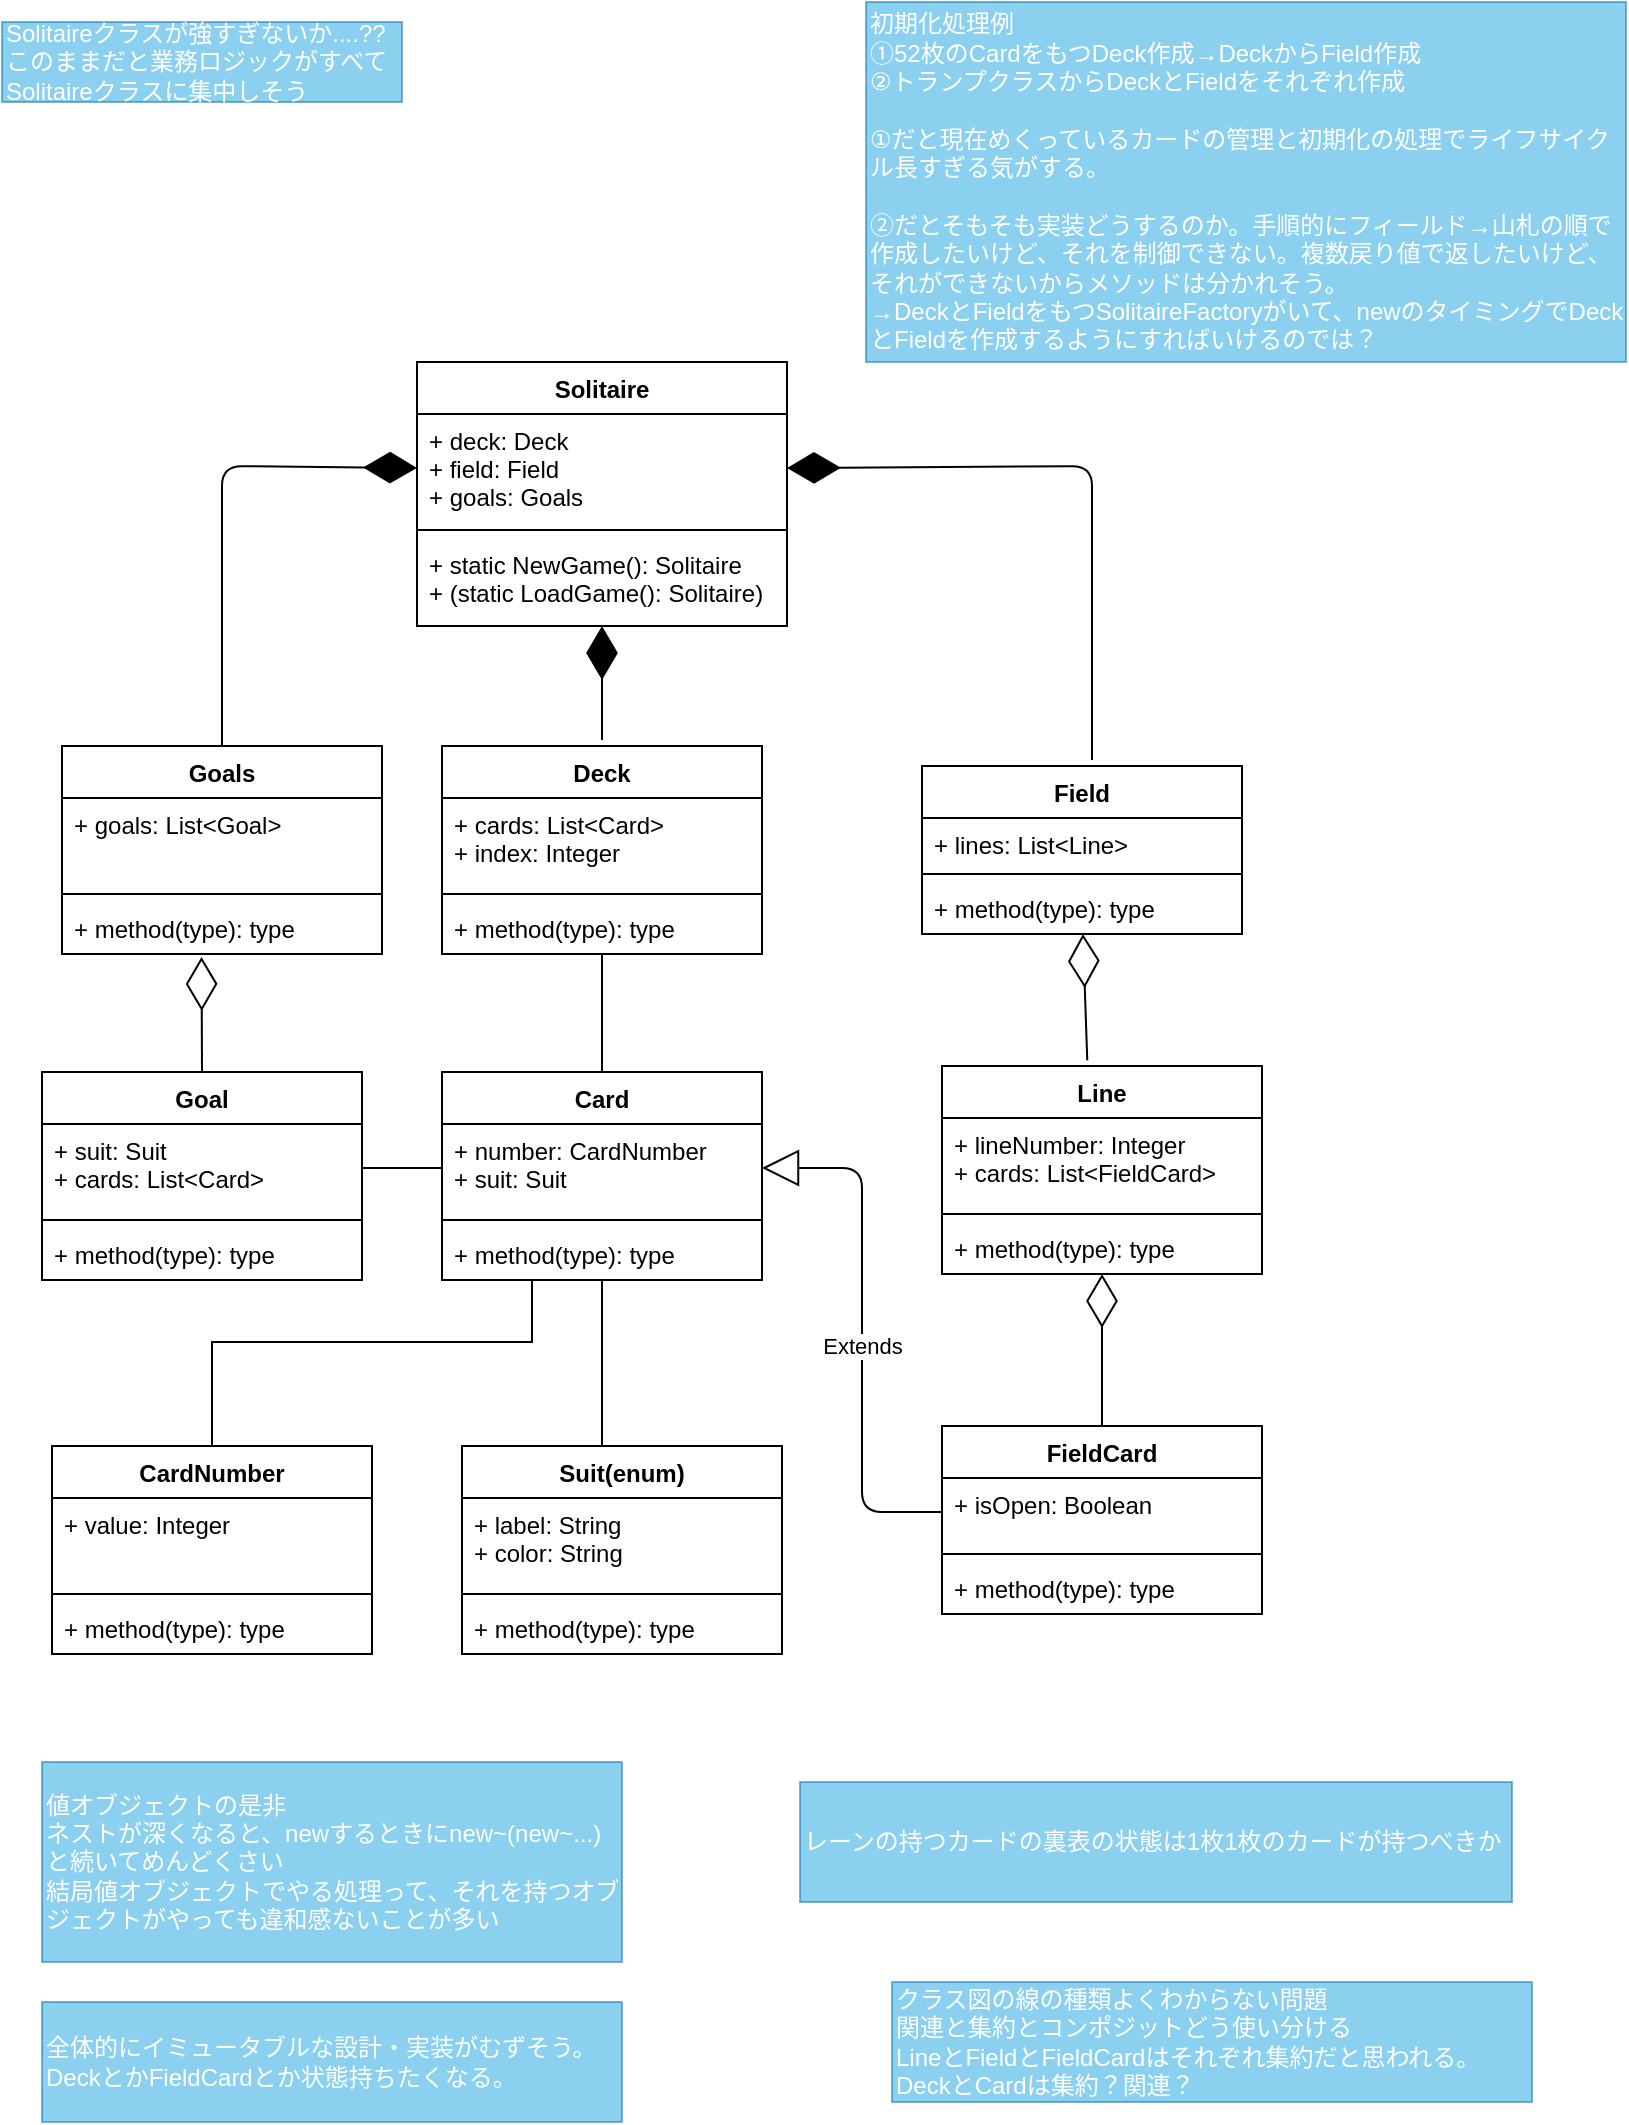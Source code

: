 <mxfile>
    <diagram id="ShvGQj9uCo0mxuRnpL4O" name="ページ1">
        <mxGraphModel dx="1264" dy="920" grid="1" gridSize="10" guides="1" tooltips="1" connect="1" arrows="1" fold="1" page="1" pageScale="1" pageWidth="827" pageHeight="1169" math="0" shadow="0">
            <root>
                <mxCell id="0"/>
                <mxCell id="1" parent="0"/>
                <mxCell id="2" value="Card" style="swimlane;fontStyle=1;align=center;verticalAlign=top;childLayout=stackLayout;horizontal=1;startSize=26;horizontalStack=0;resizeParent=1;resizeParentMax=0;resizeLast=0;collapsible=1;marginBottom=0;" parent="1" vertex="1">
                    <mxGeometry x="235" y="545" width="160" height="104" as="geometry"/>
                </mxCell>
                <mxCell id="3" value="+ number: CardNumber&#10;+ suit: Suit" style="text;strokeColor=none;fillColor=none;align=left;verticalAlign=top;spacingLeft=4;spacingRight=4;overflow=hidden;rotatable=0;points=[[0,0.5],[1,0.5]];portConstraint=eastwest;" parent="2" vertex="1">
                    <mxGeometry y="26" width="160" height="44" as="geometry"/>
                </mxCell>
                <mxCell id="4" value="" style="line;strokeWidth=1;fillColor=none;align=left;verticalAlign=middle;spacingTop=-1;spacingLeft=3;spacingRight=3;rotatable=0;labelPosition=right;points=[];portConstraint=eastwest;" parent="2" vertex="1">
                    <mxGeometry y="70" width="160" height="8" as="geometry"/>
                </mxCell>
                <mxCell id="5" value="+ method(type): type" style="text;strokeColor=none;fillColor=none;align=left;verticalAlign=top;spacingLeft=4;spacingRight=4;overflow=hidden;rotatable=0;points=[[0,0.5],[1,0.5]];portConstraint=eastwest;" parent="2" vertex="1">
                    <mxGeometry y="78" width="160" height="26" as="geometry"/>
                </mxCell>
                <mxCell id="6" value="Deck" style="swimlane;fontStyle=1;align=center;verticalAlign=top;childLayout=stackLayout;horizontal=1;startSize=26;horizontalStack=0;resizeParent=1;resizeParentMax=0;resizeLast=0;collapsible=1;marginBottom=0;" parent="1" vertex="1">
                    <mxGeometry x="235" y="382" width="160" height="104" as="geometry"/>
                </mxCell>
                <mxCell id="7" value="+ cards: List&lt;Card&gt;&#10;+ index: Integer" style="text;strokeColor=none;fillColor=none;align=left;verticalAlign=top;spacingLeft=4;spacingRight=4;overflow=hidden;rotatable=0;points=[[0,0.5],[1,0.5]];portConstraint=eastwest;" parent="6" vertex="1">
                    <mxGeometry y="26" width="160" height="44" as="geometry"/>
                </mxCell>
                <mxCell id="8" value="" style="line;strokeWidth=1;fillColor=none;align=left;verticalAlign=middle;spacingTop=-1;spacingLeft=3;spacingRight=3;rotatable=0;labelPosition=right;points=[];portConstraint=eastwest;" parent="6" vertex="1">
                    <mxGeometry y="70" width="160" height="8" as="geometry"/>
                </mxCell>
                <mxCell id="9" value="+ method(type): type" style="text;strokeColor=none;fillColor=none;align=left;verticalAlign=top;spacingLeft=4;spacingRight=4;overflow=hidden;rotatable=0;points=[[0,0.5],[1,0.5]];portConstraint=eastwest;" parent="6" vertex="1">
                    <mxGeometry y="78" width="160" height="26" as="geometry"/>
                </mxCell>
                <mxCell id="11" value="Line" style="swimlane;fontStyle=1;align=center;verticalAlign=top;childLayout=stackLayout;horizontal=1;startSize=26;horizontalStack=0;resizeParent=1;resizeParentMax=0;resizeLast=0;collapsible=1;marginBottom=0;" parent="1" vertex="1">
                    <mxGeometry x="485" y="542" width="160" height="104" as="geometry"/>
                </mxCell>
                <mxCell id="12" value="+ lineNumber: Integer&#10;+ cards: List&lt;FieldCard&gt;" style="text;strokeColor=none;fillColor=none;align=left;verticalAlign=top;spacingLeft=4;spacingRight=4;overflow=hidden;rotatable=0;points=[[0,0.5],[1,0.5]];portConstraint=eastwest;" parent="11" vertex="1">
                    <mxGeometry y="26" width="160" height="44" as="geometry"/>
                </mxCell>
                <mxCell id="13" value="" style="line;strokeWidth=1;fillColor=none;align=left;verticalAlign=middle;spacingTop=-1;spacingLeft=3;spacingRight=3;rotatable=0;labelPosition=right;points=[];portConstraint=eastwest;" parent="11" vertex="1">
                    <mxGeometry y="70" width="160" height="8" as="geometry"/>
                </mxCell>
                <mxCell id="14" value="+ method(type): type" style="text;strokeColor=none;fillColor=none;align=left;verticalAlign=top;spacingLeft=4;spacingRight=4;overflow=hidden;rotatable=0;points=[[0,0.5],[1,0.5]];portConstraint=eastwest;" parent="11" vertex="1">
                    <mxGeometry y="78" width="160" height="26" as="geometry"/>
                </mxCell>
                <mxCell id="15" value="FieldCard" style="swimlane;fontStyle=1;align=center;verticalAlign=top;childLayout=stackLayout;horizontal=1;startSize=26;horizontalStack=0;resizeParent=1;resizeParentMax=0;resizeLast=0;collapsible=1;marginBottom=0;" parent="1" vertex="1">
                    <mxGeometry x="485" y="722" width="160" height="94" as="geometry"/>
                </mxCell>
                <mxCell id="16" value="+ isOpen: Boolean" style="text;strokeColor=none;fillColor=none;align=left;verticalAlign=top;spacingLeft=4;spacingRight=4;overflow=hidden;rotatable=0;points=[[0,0.5],[1,0.5]];portConstraint=eastwest;" parent="15" vertex="1">
                    <mxGeometry y="26" width="160" height="34" as="geometry"/>
                </mxCell>
                <mxCell id="17" value="" style="line;strokeWidth=1;fillColor=none;align=left;verticalAlign=middle;spacingTop=-1;spacingLeft=3;spacingRight=3;rotatable=0;labelPosition=right;points=[];portConstraint=eastwest;" parent="15" vertex="1">
                    <mxGeometry y="60" width="160" height="8" as="geometry"/>
                </mxCell>
                <mxCell id="18" value="+ method(type): type" style="text;strokeColor=none;fillColor=none;align=left;verticalAlign=top;spacingLeft=4;spacingRight=4;overflow=hidden;rotatable=0;points=[[0,0.5],[1,0.5]];portConstraint=eastwest;" parent="15" vertex="1">
                    <mxGeometry y="68" width="160" height="26" as="geometry"/>
                </mxCell>
                <mxCell id="19" value="Field" style="swimlane;fontStyle=1;align=center;verticalAlign=top;childLayout=stackLayout;horizontal=1;startSize=26;horizontalStack=0;resizeParent=1;resizeParentMax=0;resizeLast=0;collapsible=1;marginBottom=0;" parent="1" vertex="1">
                    <mxGeometry x="475" y="392" width="160" height="84" as="geometry"/>
                </mxCell>
                <mxCell id="20" value="+ lines: List&lt;Line&gt;" style="text;strokeColor=none;fillColor=none;align=left;verticalAlign=top;spacingLeft=4;spacingRight=4;overflow=hidden;rotatable=0;points=[[0,0.5],[1,0.5]];portConstraint=eastwest;" parent="19" vertex="1">
                    <mxGeometry y="26" width="160" height="24" as="geometry"/>
                </mxCell>
                <mxCell id="21" value="" style="line;strokeWidth=1;fillColor=none;align=left;verticalAlign=middle;spacingTop=-1;spacingLeft=3;spacingRight=3;rotatable=0;labelPosition=right;points=[];portConstraint=eastwest;" parent="19" vertex="1">
                    <mxGeometry y="50" width="160" height="8" as="geometry"/>
                </mxCell>
                <mxCell id="22" value="+ method(type): type" style="text;strokeColor=none;fillColor=none;align=left;verticalAlign=top;spacingLeft=4;spacingRight=4;overflow=hidden;rotatable=0;points=[[0,0.5],[1,0.5]];portConstraint=eastwest;" parent="19" vertex="1">
                    <mxGeometry y="58" width="160" height="26" as="geometry"/>
                </mxCell>
                <mxCell id="23" value="Goal" style="swimlane;fontStyle=1;align=center;verticalAlign=top;childLayout=stackLayout;horizontal=1;startSize=26;horizontalStack=0;resizeParent=1;resizeParentMax=0;resizeLast=0;collapsible=1;marginBottom=0;" parent="1" vertex="1">
                    <mxGeometry x="35" y="545" width="160" height="104" as="geometry"/>
                </mxCell>
                <mxCell id="24" value="+ suit: Suit&#10;+ cards: List&lt;Card&gt;" style="text;strokeColor=none;fillColor=none;align=left;verticalAlign=top;spacingLeft=4;spacingRight=4;overflow=hidden;rotatable=0;points=[[0,0.5],[1,0.5]];portConstraint=eastwest;" parent="23" vertex="1">
                    <mxGeometry y="26" width="160" height="44" as="geometry"/>
                </mxCell>
                <mxCell id="25" value="" style="line;strokeWidth=1;fillColor=none;align=left;verticalAlign=middle;spacingTop=-1;spacingLeft=3;spacingRight=3;rotatable=0;labelPosition=right;points=[];portConstraint=eastwest;" parent="23" vertex="1">
                    <mxGeometry y="70" width="160" height="8" as="geometry"/>
                </mxCell>
                <mxCell id="26" value="+ method(type): type" style="text;strokeColor=none;fillColor=none;align=left;verticalAlign=top;spacingLeft=4;spacingRight=4;overflow=hidden;rotatable=0;points=[[0,0.5],[1,0.5]];portConstraint=eastwest;" parent="23" vertex="1">
                    <mxGeometry y="78" width="160" height="26" as="geometry"/>
                </mxCell>
                <mxCell id="27" value="Goals" style="swimlane;fontStyle=1;align=center;verticalAlign=top;childLayout=stackLayout;horizontal=1;startSize=26;horizontalStack=0;resizeParent=1;resizeParentMax=0;resizeLast=0;collapsible=1;marginBottom=0;" parent="1" vertex="1">
                    <mxGeometry x="45" y="382" width="160" height="104" as="geometry"/>
                </mxCell>
                <mxCell id="28" value="+ goals: List&lt;Goal&gt;" style="text;strokeColor=none;fillColor=none;align=left;verticalAlign=top;spacingLeft=4;spacingRight=4;overflow=hidden;rotatable=0;points=[[0,0.5],[1,0.5]];portConstraint=eastwest;" parent="27" vertex="1">
                    <mxGeometry y="26" width="160" height="44" as="geometry"/>
                </mxCell>
                <mxCell id="29" value="" style="line;strokeWidth=1;fillColor=none;align=left;verticalAlign=middle;spacingTop=-1;spacingLeft=3;spacingRight=3;rotatable=0;labelPosition=right;points=[];portConstraint=eastwest;" parent="27" vertex="1">
                    <mxGeometry y="70" width="160" height="8" as="geometry"/>
                </mxCell>
                <mxCell id="30" value="+ method(type): type" style="text;strokeColor=none;fillColor=none;align=left;verticalAlign=top;spacingLeft=4;spacingRight=4;overflow=hidden;rotatable=0;points=[[0,0.5],[1,0.5]];portConstraint=eastwest;" parent="27" vertex="1">
                    <mxGeometry y="78" width="160" height="26" as="geometry"/>
                </mxCell>
                <mxCell id="31" value="Suit(enum)" style="swimlane;fontStyle=1;align=center;verticalAlign=top;childLayout=stackLayout;horizontal=1;startSize=26;horizontalStack=0;resizeParent=1;resizeParentMax=0;resizeLast=0;collapsible=1;marginBottom=0;" parent="1" vertex="1">
                    <mxGeometry x="245" y="732" width="160" height="104" as="geometry"/>
                </mxCell>
                <mxCell id="32" value="+ label: String &#10;+ color: String" style="text;strokeColor=none;fillColor=none;align=left;verticalAlign=top;spacingLeft=4;spacingRight=4;overflow=hidden;rotatable=0;points=[[0,0.5],[1,0.5]];portConstraint=eastwest;" parent="31" vertex="1">
                    <mxGeometry y="26" width="160" height="44" as="geometry"/>
                </mxCell>
                <mxCell id="33" value="" style="line;strokeWidth=1;fillColor=none;align=left;verticalAlign=middle;spacingTop=-1;spacingLeft=3;spacingRight=3;rotatable=0;labelPosition=right;points=[];portConstraint=eastwest;" parent="31" vertex="1">
                    <mxGeometry y="70" width="160" height="8" as="geometry"/>
                </mxCell>
                <mxCell id="34" value="+ method(type): type" style="text;strokeColor=none;fillColor=none;align=left;verticalAlign=top;spacingLeft=4;spacingRight=4;overflow=hidden;rotatable=0;points=[[0,0.5],[1,0.5]];portConstraint=eastwest;" parent="31" vertex="1">
                    <mxGeometry y="78" width="160" height="26" as="geometry"/>
                </mxCell>
                <mxCell id="35" value="初期化処理例&lt;br&gt;①52枚のCardをもつDeck作成→DeckからField作成&lt;br&gt;②トランプクラスからDeckとFieldをそれぞれ作成&lt;br&gt;&lt;br&gt;①だと現在めくっているカードの管理と初期化の処理でライフサイクル長すぎる気がする。&lt;br&gt;&lt;br&gt;②だとそもそも実装どうするのか。手順的にフィールド→山札の順で作成したいけど、それを制御できない。複数戻り値で返したいけど、それができないからメソッドは分かれそう。&lt;br&gt;→DeckとFieldをもつSolitaireFactoryがいて、newのタイミングでDeckとFieldを作成するようにすればいけるのでは？" style="rounded=1;whiteSpace=wrap;html=1;align=left;arcSize=0;fillColor=#1ba1e2;strokeColor=#006EAF;fontColor=#ffffff;opacity=50;" parent="1" vertex="1">
                    <mxGeometry x="447" y="10" width="380" height="180" as="geometry"/>
                </mxCell>
                <mxCell id="36" value="全体的にイミュータブルな設計・実装がむずそう。&lt;br&gt;DeckとかFieldCardとか状態持ちたくなる。" style="rounded=1;whiteSpace=wrap;html=1;align=left;arcSize=0;fillColor=#1ba1e2;strokeColor=#006EAF;fontColor=#ffffff;opacity=50;" parent="1" vertex="1">
                    <mxGeometry x="35" y="1010" width="290" height="60" as="geometry"/>
                </mxCell>
                <mxCell id="40" value="Extends" style="endArrow=block;endSize=16;endFill=0;html=1;exitX=0;exitY=0.5;exitDx=0;exitDy=0;entryX=1;entryY=0.5;entryDx=0;entryDy=0;" parent="1" source="16" target="3" edge="1">
                    <mxGeometry x="-0.061" width="160" relative="1" as="geometry">
                        <mxPoint x="395" y="502" as="sourcePoint"/>
                        <mxPoint x="555" y="502" as="targetPoint"/>
                        <Array as="points">
                            <mxPoint x="445" y="765"/>
                            <mxPoint x="445" y="593"/>
                        </Array>
                        <mxPoint as="offset"/>
                    </mxGeometry>
                </mxCell>
                <mxCell id="41" value="" style="endArrow=none;html=1;edgeStyle=orthogonalEdgeStyle;" parent="1" target="5" edge="1">
                    <mxGeometry relative="1" as="geometry">
                        <mxPoint x="315" y="732" as="sourcePoint"/>
                        <mxPoint x="315" y="652" as="targetPoint"/>
                        <Array as="points">
                            <mxPoint x="315" y="732"/>
                        </Array>
                    </mxGeometry>
                </mxCell>
                <mxCell id="44" value="" style="endArrow=diamondThin;endFill=0;endSize=24;html=1;exitX=0.454;exitY=-0.027;exitDx=0;exitDy=0;exitPerimeter=0;" parent="1" source="11" target="22" edge="1">
                    <mxGeometry width="160" relative="1" as="geometry">
                        <mxPoint x="255" y="612" as="sourcePoint"/>
                        <mxPoint x="615" y="842" as="targetPoint"/>
                    </mxGeometry>
                </mxCell>
                <mxCell id="45" value="クラス図の線の種類よくわからない問題&lt;br&gt;関連と集約とコンポジットどう使い分ける&lt;br&gt;LineとFieldとFieldCardはそれぞれ集約だと思われる。&lt;br&gt;DeckとCardは集約？関連？" style="rounded=1;whiteSpace=wrap;html=1;align=left;arcSize=0;fillColor=#1ba1e2;strokeColor=#006EAF;fontColor=#ffffff;opacity=50;" parent="1" vertex="1">
                    <mxGeometry x="460" y="1000" width="320" height="60" as="geometry"/>
                </mxCell>
                <mxCell id="46" value="" style="endArrow=diamondThin;endFill=0;endSize=24;html=1;entryX=0.5;entryY=1;entryDx=0;entryDy=0;exitX=0.5;exitY=0;exitDx=0;exitDy=0;" parent="1" source="15" target="11" edge="1">
                    <mxGeometry width="160" relative="1" as="geometry">
                        <mxPoint x="565" y="644" as="sourcePoint"/>
                        <mxPoint x="568" y="702" as="targetPoint"/>
                    </mxGeometry>
                </mxCell>
                <mxCell id="47" value="" style="endArrow=none;html=1;edgeStyle=orthogonalEdgeStyle;entryX=0.5;entryY=0;entryDx=0;entryDy=0;" parent="1" source="9" target="2" edge="1">
                    <mxGeometry relative="1" as="geometry">
                        <mxPoint x="315" y="502" as="sourcePoint"/>
                        <mxPoint x="245" y="603" as="targetPoint"/>
                        <Array as="points">
                            <mxPoint x="315" y="492"/>
                            <mxPoint x="315" y="492"/>
                        </Array>
                    </mxGeometry>
                </mxCell>
                <mxCell id="48" value="" style="endArrow=none;html=1;edgeStyle=orthogonalEdgeStyle;entryX=1;entryY=0.5;entryDx=0;entryDy=0;exitX=0;exitY=0.5;exitDx=0;exitDy=0;" parent="1" source="3" target="24" edge="1">
                    <mxGeometry relative="1" as="geometry">
                        <mxPoint x="314.71" y="649" as="sourcePoint"/>
                        <mxPoint x="314.71" y="708" as="targetPoint"/>
                        <Array as="points"/>
                    </mxGeometry>
                </mxCell>
                <mxCell id="49" value="" style="endArrow=diamondThin;endFill=0;endSize=24;html=1;exitX=0.5;exitY=0;exitDx=0;exitDy=0;entryX=0.436;entryY=1.057;entryDx=0;entryDy=0;entryPerimeter=0;" parent="1" source="23" target="30" edge="1">
                    <mxGeometry width="160" relative="1" as="geometry">
                        <mxPoint x="124.66" y="704.998" as="sourcePoint"/>
                        <mxPoint x="125.12" y="771" as="targetPoint"/>
                    </mxGeometry>
                </mxCell>
                <mxCell id="50" value="Solitaire" style="swimlane;fontStyle=1;align=center;verticalAlign=top;childLayout=stackLayout;horizontal=1;startSize=26;horizontalStack=0;resizeParent=1;resizeParentMax=0;resizeLast=0;collapsible=1;marginBottom=0;" parent="1" vertex="1">
                    <mxGeometry x="222.5" y="190" width="185" height="132" as="geometry"/>
                </mxCell>
                <mxCell id="51" value="+ deck: Deck&#10;+ field: Field&#10;+ goals: Goals" style="text;strokeColor=none;fillColor=none;align=left;verticalAlign=top;spacingLeft=4;spacingRight=4;overflow=hidden;rotatable=0;points=[[0,0.5],[1,0.5]];portConstraint=eastwest;" parent="50" vertex="1">
                    <mxGeometry y="26" width="185" height="54" as="geometry"/>
                </mxCell>
                <mxCell id="52" value="" style="line;strokeWidth=1;fillColor=none;align=left;verticalAlign=middle;spacingTop=-1;spacingLeft=3;spacingRight=3;rotatable=0;labelPosition=right;points=[];portConstraint=eastwest;" parent="50" vertex="1">
                    <mxGeometry y="80" width="185" height="8" as="geometry"/>
                </mxCell>
                <mxCell id="53" value="+ static NewGame(): Solitaire&#10;+ (static LoadGame(): Solitaire)" style="text;strokeColor=none;fillColor=none;align=left;verticalAlign=top;spacingLeft=4;spacingRight=4;overflow=hidden;rotatable=0;points=[[0,0.5],[1,0.5]];portConstraint=eastwest;" parent="50" vertex="1">
                    <mxGeometry y="88" width="185" height="44" as="geometry"/>
                </mxCell>
                <mxCell id="54" value="レーンの持つカードの裏表の状態は1枚1枚のカードが持つべきか&lt;br&gt;" style="rounded=1;whiteSpace=wrap;html=1;align=left;arcSize=0;fillColor=#1ba1e2;strokeColor=#006EAF;fontColor=#ffffff;opacity=50;" parent="1" vertex="1">
                    <mxGeometry x="414" y="900" width="356" height="60" as="geometry"/>
                </mxCell>
                <mxCell id="57" value="" style="endArrow=diamondThin;endFill=1;endSize=24;html=1;entryX=0.5;entryY=1;entryDx=0;entryDy=0;" parent="1" target="50" edge="1">
                    <mxGeometry width="160" relative="1" as="geometry">
                        <mxPoint x="315" y="379" as="sourcePoint"/>
                        <mxPoint x="450" y="249" as="targetPoint"/>
                    </mxGeometry>
                </mxCell>
                <mxCell id="58" value="" style="endArrow=diamondThin;endFill=1;endSize=24;html=1;entryX=0;entryY=0.5;entryDx=0;entryDy=0;exitX=0.5;exitY=0;exitDx=0;exitDy=0;" parent="1" source="27" target="51" edge="1">
                    <mxGeometry width="160" relative="1" as="geometry">
                        <mxPoint x="325" y="389" as="sourcePoint"/>
                        <mxPoint x="325" y="313" as="targetPoint"/>
                        <Array as="points">
                            <mxPoint x="125" y="242"/>
                        </Array>
                    </mxGeometry>
                </mxCell>
                <mxCell id="59" value="" style="endArrow=diamondThin;endFill=1;endSize=24;html=1;entryX=1;entryY=0.5;entryDx=0;entryDy=0;" parent="1" target="51" edge="1">
                    <mxGeometry width="160" relative="1" as="geometry">
                        <mxPoint x="560" y="389" as="sourcePoint"/>
                        <mxPoint x="447" y="259" as="targetPoint"/>
                        <Array as="points">
                            <mxPoint x="560" y="242"/>
                        </Array>
                    </mxGeometry>
                </mxCell>
                <mxCell id="60" value="Solitaireクラスが強すぎないか....??&lt;br&gt;このままだと業務ロジックがすべてSolitaireクラスに集中しそう" style="rounded=1;whiteSpace=wrap;html=1;align=left;arcSize=0;fillColor=#1ba1e2;fontColor=#ffffff;strokeColor=#006EAF;opacity=50;" parent="1" vertex="1">
                    <mxGeometry x="15" y="20" width="200" height="40" as="geometry"/>
                </mxCell>
                <mxCell id="61" value="CardNumber" style="swimlane;fontStyle=1;align=center;verticalAlign=top;childLayout=stackLayout;horizontal=1;startSize=26;horizontalStack=0;resizeParent=1;resizeParentMax=0;resizeLast=0;collapsible=1;marginBottom=0;" vertex="1" parent="1">
                    <mxGeometry x="40" y="732" width="160" height="104" as="geometry"/>
                </mxCell>
                <mxCell id="62" value="+ value: Integer" style="text;strokeColor=none;fillColor=none;align=left;verticalAlign=top;spacingLeft=4;spacingRight=4;overflow=hidden;rotatable=0;points=[[0,0.5],[1,0.5]];portConstraint=eastwest;" vertex="1" parent="61">
                    <mxGeometry y="26" width="160" height="44" as="geometry"/>
                </mxCell>
                <mxCell id="63" value="" style="line;strokeWidth=1;fillColor=none;align=left;verticalAlign=middle;spacingTop=-1;spacingLeft=3;spacingRight=3;rotatable=0;labelPosition=right;points=[];portConstraint=eastwest;" vertex="1" parent="61">
                    <mxGeometry y="70" width="160" height="8" as="geometry"/>
                </mxCell>
                <mxCell id="64" value="+ method(type): type" style="text;strokeColor=none;fillColor=none;align=left;verticalAlign=top;spacingLeft=4;spacingRight=4;overflow=hidden;rotatable=0;points=[[0,0.5],[1,0.5]];portConstraint=eastwest;" vertex="1" parent="61">
                    <mxGeometry y="78" width="160" height="26" as="geometry"/>
                </mxCell>
                <mxCell id="65" value="" style="endArrow=none;html=1;edgeStyle=orthogonalEdgeStyle;exitX=0.5;exitY=0;exitDx=0;exitDy=0;rounded=0;" edge="1" parent="1" source="61">
                    <mxGeometry relative="1" as="geometry">
                        <mxPoint x="325" y="742" as="sourcePoint"/>
                        <mxPoint x="280" y="649" as="targetPoint"/>
                        <Array as="points">
                            <mxPoint x="120" y="680"/>
                            <mxPoint x="280" y="680"/>
                            <mxPoint x="280" y="649"/>
                        </Array>
                    </mxGeometry>
                </mxCell>
                <mxCell id="66" value="値オブジェクトの是非&lt;br&gt;ネストが深くなると、newするときにnew~(new~...)と続いてめんどくさい&lt;br&gt;結局値オブジェクトでやる処理って、それを持つオブジェクトがやっても違和感ないことが多い" style="rounded=1;whiteSpace=wrap;html=1;align=left;arcSize=0;fillColor=#1ba1e2;strokeColor=#006EAF;fontColor=#ffffff;opacity=50;" vertex="1" parent="1">
                    <mxGeometry x="35" y="890" width="290" height="100" as="geometry"/>
                </mxCell>
            </root>
        </mxGraphModel>
    </diagram>
</mxfile>